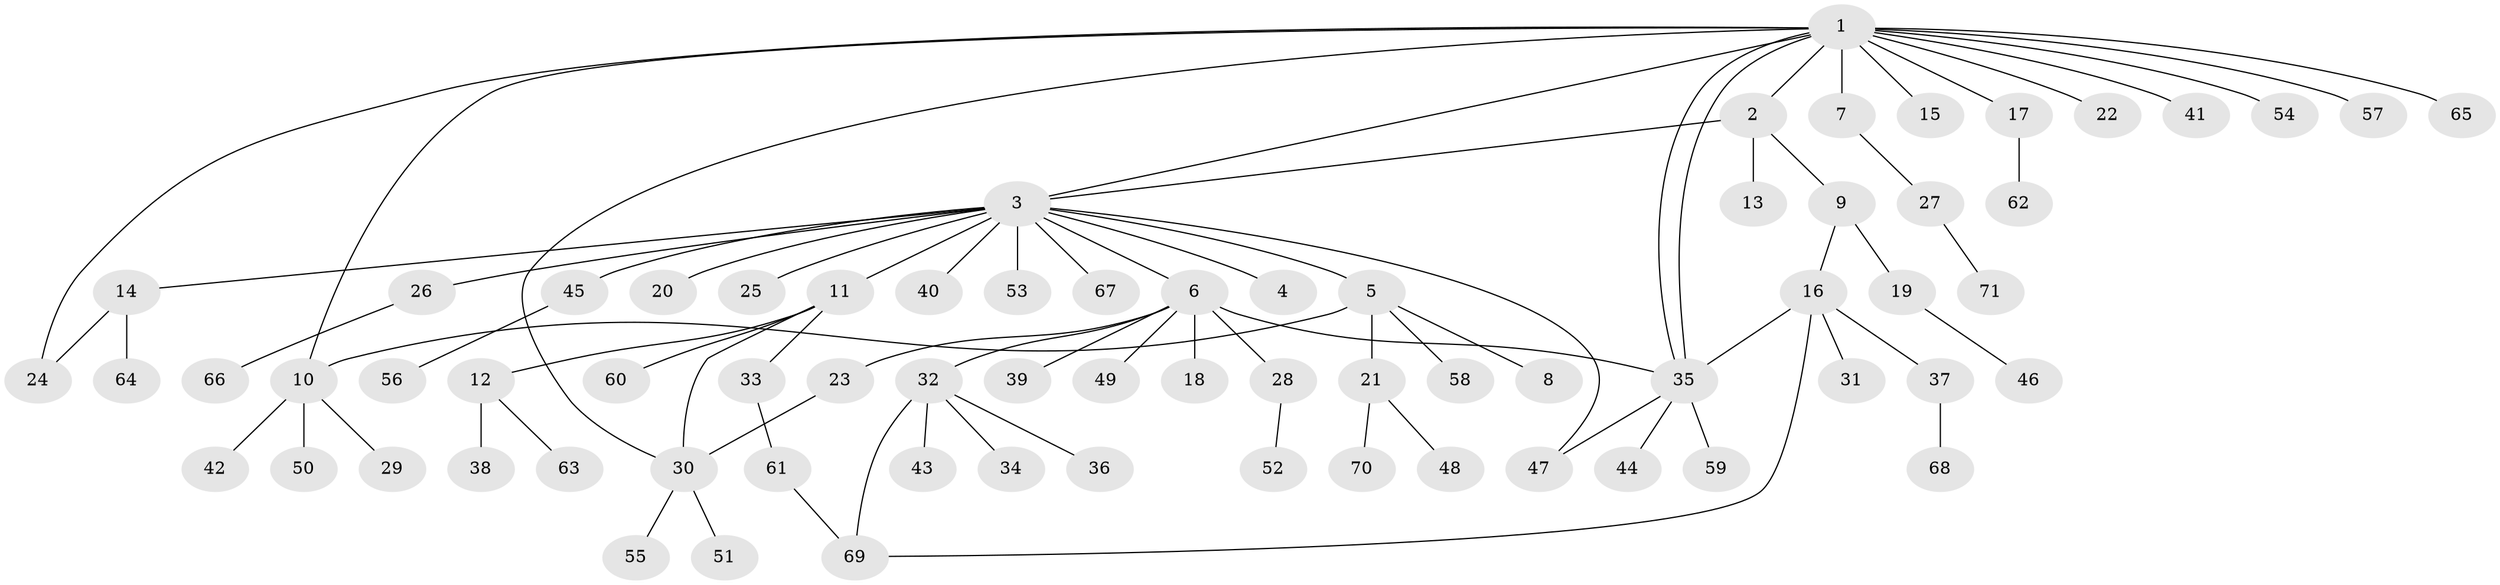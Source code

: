 // Generated by graph-tools (version 1.1) at 2025/48/03/09/25 04:48:00]
// undirected, 71 vertices, 81 edges
graph export_dot {
graph [start="1"]
  node [color=gray90,style=filled];
  1;
  2;
  3;
  4;
  5;
  6;
  7;
  8;
  9;
  10;
  11;
  12;
  13;
  14;
  15;
  16;
  17;
  18;
  19;
  20;
  21;
  22;
  23;
  24;
  25;
  26;
  27;
  28;
  29;
  30;
  31;
  32;
  33;
  34;
  35;
  36;
  37;
  38;
  39;
  40;
  41;
  42;
  43;
  44;
  45;
  46;
  47;
  48;
  49;
  50;
  51;
  52;
  53;
  54;
  55;
  56;
  57;
  58;
  59;
  60;
  61;
  62;
  63;
  64;
  65;
  66;
  67;
  68;
  69;
  70;
  71;
  1 -- 2;
  1 -- 3;
  1 -- 7;
  1 -- 10;
  1 -- 15;
  1 -- 17;
  1 -- 22;
  1 -- 24;
  1 -- 30;
  1 -- 35;
  1 -- 35;
  1 -- 41;
  1 -- 54;
  1 -- 57;
  1 -- 65;
  2 -- 3;
  2 -- 9;
  2 -- 13;
  3 -- 4;
  3 -- 5;
  3 -- 6;
  3 -- 11;
  3 -- 14;
  3 -- 20;
  3 -- 25;
  3 -- 26;
  3 -- 40;
  3 -- 45;
  3 -- 47;
  3 -- 53;
  3 -- 67;
  5 -- 8;
  5 -- 10;
  5 -- 21;
  5 -- 58;
  6 -- 18;
  6 -- 23;
  6 -- 28;
  6 -- 32;
  6 -- 35;
  6 -- 39;
  6 -- 49;
  7 -- 27;
  9 -- 16;
  9 -- 19;
  10 -- 29;
  10 -- 42;
  10 -- 50;
  11 -- 12;
  11 -- 30;
  11 -- 33;
  11 -- 60;
  12 -- 38;
  12 -- 63;
  14 -- 24;
  14 -- 64;
  16 -- 31;
  16 -- 35;
  16 -- 37;
  16 -- 69;
  17 -- 62;
  19 -- 46;
  21 -- 48;
  21 -- 70;
  23 -- 30;
  26 -- 66;
  27 -- 71;
  28 -- 52;
  30 -- 51;
  30 -- 55;
  32 -- 34;
  32 -- 36;
  32 -- 43;
  32 -- 69;
  33 -- 61;
  35 -- 44;
  35 -- 47;
  35 -- 59;
  37 -- 68;
  45 -- 56;
  61 -- 69;
}
